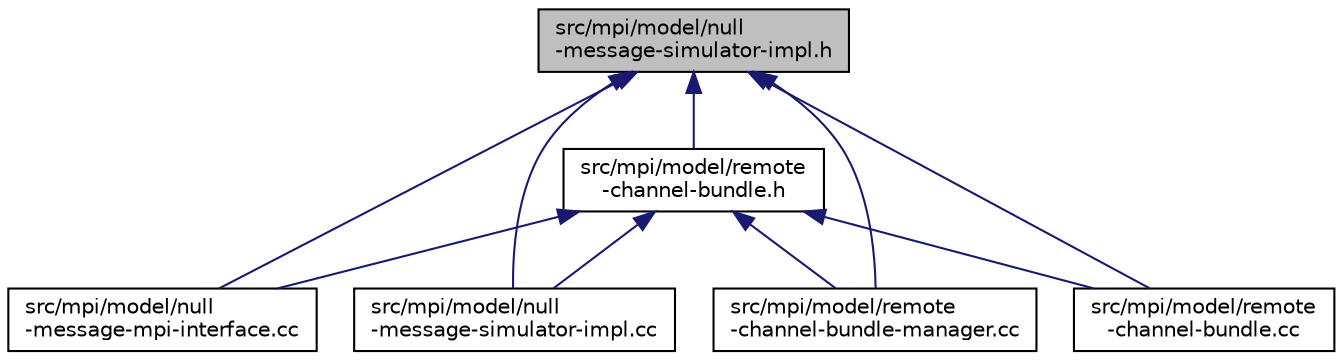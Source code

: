 digraph "src/mpi/model/null-message-simulator-impl.h"
{
 // LATEX_PDF_SIZE
  edge [fontname="Helvetica",fontsize="10",labelfontname="Helvetica",labelfontsize="10"];
  node [fontname="Helvetica",fontsize="10",shape=record];
  Node1 [label="src/mpi/model/null\l-message-simulator-impl.h",height=0.2,width=0.4,color="black", fillcolor="grey75", style="filled", fontcolor="black",tooltip="Declaration of class ns3::NullMessageSimulatorImpl."];
  Node1 -> Node2 [dir="back",color="midnightblue",fontsize="10",style="solid",fontname="Helvetica"];
  Node2 [label="src/mpi/model/null\l-message-mpi-interface.cc",height=0.2,width=0.4,color="black", fillcolor="white", style="filled",URL="$null-message-mpi-interface_8cc.html",tooltip="Implementation of classes ns3::NullMessageSentBuffer and ns3::NullMessageMpiInterface."];
  Node1 -> Node3 [dir="back",color="midnightblue",fontsize="10",style="solid",fontname="Helvetica"];
  Node3 [label="src/mpi/model/null\l-message-simulator-impl.cc",height=0.2,width=0.4,color="black", fillcolor="white", style="filled",URL="$null-message-simulator-impl_8cc.html",tooltip="Implementation of class ns3::NullMessageSimulatorImpl."];
  Node1 -> Node4 [dir="back",color="midnightblue",fontsize="10",style="solid",fontname="Helvetica"];
  Node4 [label="src/mpi/model/remote\l-channel-bundle-manager.cc",height=0.2,width=0.4,color="black", fillcolor="white", style="filled",URL="$remote-channel-bundle-manager_8cc.html",tooltip="Implementation of class ns3::RemoteChannelBundleManager."];
  Node1 -> Node5 [dir="back",color="midnightblue",fontsize="10",style="solid",fontname="Helvetica"];
  Node5 [label="src/mpi/model/remote\l-channel-bundle.cc",height=0.2,width=0.4,color="black", fillcolor="white", style="filled",URL="$remote-channel-bundle_8cc.html",tooltip="Implementation of class ns3::RemoteChannelBundle."];
  Node1 -> Node6 [dir="back",color="midnightblue",fontsize="10",style="solid",fontname="Helvetica"];
  Node6 [label="src/mpi/model/remote\l-channel-bundle.h",height=0.2,width=0.4,color="black", fillcolor="white", style="filled",URL="$remote-channel-bundle_8h.html",tooltip="Declaration of class ns3::RemoteChannelBundle."];
  Node6 -> Node2 [dir="back",color="midnightblue",fontsize="10",style="solid",fontname="Helvetica"];
  Node6 -> Node3 [dir="back",color="midnightblue",fontsize="10",style="solid",fontname="Helvetica"];
  Node6 -> Node4 [dir="back",color="midnightblue",fontsize="10",style="solid",fontname="Helvetica"];
  Node6 -> Node5 [dir="back",color="midnightblue",fontsize="10",style="solid",fontname="Helvetica"];
}
